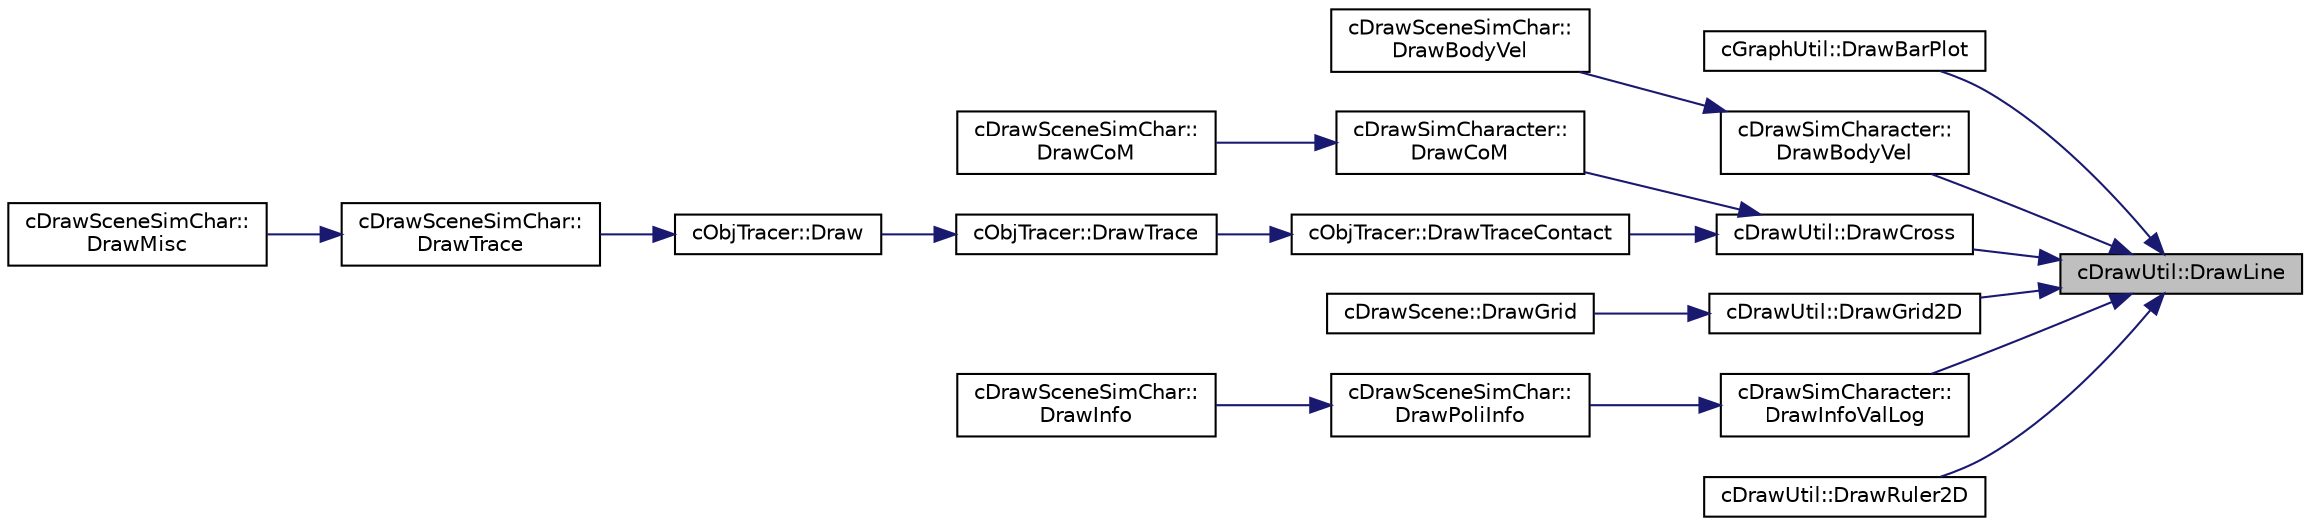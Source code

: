 digraph "cDrawUtil::DrawLine"
{
 // LATEX_PDF_SIZE
  edge [fontname="Helvetica",fontsize="10",labelfontname="Helvetica",labelfontsize="10"];
  node [fontname="Helvetica",fontsize="10",shape=record];
  rankdir="RL";
  Node1 [label="cDrawUtil::DrawLine",height=0.2,width=0.4,color="black", fillcolor="grey75", style="filled", fontcolor="black",tooltip=" "];
  Node1 -> Node2 [dir="back",color="midnightblue",fontsize="10",style="solid",fontname="Helvetica"];
  Node2 [label="cGraphUtil::DrawBarPlot",height=0.2,width=0.4,color="black", fillcolor="white", style="filled",URL="$classc_graph_util.html#a53bd7f76835638789eb0a80c736f28b6",tooltip=" "];
  Node1 -> Node3 [dir="back",color="midnightblue",fontsize="10",style="solid",fontname="Helvetica"];
  Node3 [label="cDrawSimCharacter::\lDrawBodyVel",height=0.2,width=0.4,color="black", fillcolor="white", style="filled",URL="$classc_draw_sim_character.html#abd0b6e5f04ec9a03f4a0559c14b34b60",tooltip=" "];
  Node3 -> Node4 [dir="back",color="midnightblue",fontsize="10",style="solid",fontname="Helvetica"];
  Node4 [label="cDrawSceneSimChar::\lDrawBodyVel",height=0.2,width=0.4,color="black", fillcolor="white", style="filled",URL="$classc_draw_scene_sim_char.html#a11e4567f96ed8c23021bdcfbc348371b",tooltip=" "];
  Node1 -> Node5 [dir="back",color="midnightblue",fontsize="10",style="solid",fontname="Helvetica"];
  Node5 [label="cDrawUtil::DrawCross",height=0.2,width=0.4,color="black", fillcolor="white", style="filled",URL="$classc_draw_util.html#afb563591fcc28894e480ba68f818a7ff",tooltip=" "];
  Node5 -> Node6 [dir="back",color="midnightblue",fontsize="10",style="solid",fontname="Helvetica"];
  Node6 [label="cDrawSimCharacter::\lDrawCoM",height=0.2,width=0.4,color="black", fillcolor="white", style="filled",URL="$classc_draw_sim_character.html#a10554da7020202165ebc394a5c9572f9",tooltip=" "];
  Node6 -> Node7 [dir="back",color="midnightblue",fontsize="10",style="solid",fontname="Helvetica"];
  Node7 [label="cDrawSceneSimChar::\lDrawCoM",height=0.2,width=0.4,color="black", fillcolor="white", style="filled",URL="$classc_draw_scene_sim_char.html#a4a5806c8c380e8e82117358d67a2f8a8",tooltip=" "];
  Node5 -> Node8 [dir="back",color="midnightblue",fontsize="10",style="solid",fontname="Helvetica"];
  Node8 [label="cObjTracer::DrawTraceContact",height=0.2,width=0.4,color="black", fillcolor="white", style="filled",URL="$classc_obj_tracer.html#a781e2dbbc988811ca482f88b47a14567",tooltip=" "];
  Node8 -> Node9 [dir="back",color="midnightblue",fontsize="10",style="solid",fontname="Helvetica"];
  Node9 [label="cObjTracer::DrawTrace",height=0.2,width=0.4,color="black", fillcolor="white", style="filled",URL="$classc_obj_tracer.html#a6735ff2593b2482ce1c83f0f448d3f38",tooltip=" "];
  Node9 -> Node10 [dir="back",color="midnightblue",fontsize="10",style="solid",fontname="Helvetica"];
  Node10 [label="cObjTracer::Draw",height=0.2,width=0.4,color="black", fillcolor="white", style="filled",URL="$classc_obj_tracer.html#a43763760c45e5de00589acd64e93cdf4",tooltip=" "];
  Node10 -> Node11 [dir="back",color="midnightblue",fontsize="10",style="solid",fontname="Helvetica"];
  Node11 [label="cDrawSceneSimChar::\lDrawTrace",height=0.2,width=0.4,color="black", fillcolor="white", style="filled",URL="$classc_draw_scene_sim_char.html#ac99b14c759dbda2fee5dae2a045dad06",tooltip=" "];
  Node11 -> Node12 [dir="back",color="midnightblue",fontsize="10",style="solid",fontname="Helvetica"];
  Node12 [label="cDrawSceneSimChar::\lDrawMisc",height=0.2,width=0.4,color="black", fillcolor="white", style="filled",URL="$classc_draw_scene_sim_char.html#a65bd615257485a465f9c1830c13e60e9",tooltip=" "];
  Node1 -> Node13 [dir="back",color="midnightblue",fontsize="10",style="solid",fontname="Helvetica"];
  Node13 [label="cDrawUtil::DrawGrid2D",height=0.2,width=0.4,color="black", fillcolor="white", style="filled",URL="$classc_draw_util.html#a2b264f582dd00741ccca00dda3fee00a",tooltip=" "];
  Node13 -> Node14 [dir="back",color="midnightblue",fontsize="10",style="solid",fontname="Helvetica"];
  Node14 [label="cDrawScene::DrawGrid",height=0.2,width=0.4,color="black", fillcolor="white", style="filled",URL="$classc_draw_scene.html#acc19b8eef0bcbf3713f3d9729fd012b8",tooltip=" "];
  Node1 -> Node15 [dir="back",color="midnightblue",fontsize="10",style="solid",fontname="Helvetica"];
  Node15 [label="cDrawSimCharacter::\lDrawInfoValLog",height=0.2,width=0.4,color="black", fillcolor="white", style="filled",URL="$classc_draw_sim_character.html#afb14d9b29692ae8672794c4e9522349a",tooltip=" "];
  Node15 -> Node16 [dir="back",color="midnightblue",fontsize="10",style="solid",fontname="Helvetica"];
  Node16 [label="cDrawSceneSimChar::\lDrawPoliInfo",height=0.2,width=0.4,color="black", fillcolor="white", style="filled",URL="$classc_draw_scene_sim_char.html#a7bd77bae3ef3dac21ce07c33a8325baa",tooltip=" "];
  Node16 -> Node17 [dir="back",color="midnightblue",fontsize="10",style="solid",fontname="Helvetica"];
  Node17 [label="cDrawSceneSimChar::\lDrawInfo",height=0.2,width=0.4,color="black", fillcolor="white", style="filled",URL="$classc_draw_scene_sim_char.html#a188ca31a906f8787f139fe3d02453439",tooltip=" "];
  Node1 -> Node18 [dir="back",color="midnightblue",fontsize="10",style="solid",fontname="Helvetica"];
  Node18 [label="cDrawUtil::DrawRuler2D",height=0.2,width=0.4,color="black", fillcolor="white", style="filled",URL="$classc_draw_util.html#a5117051647db163a04cf9f9042af95b3",tooltip=" "];
}
